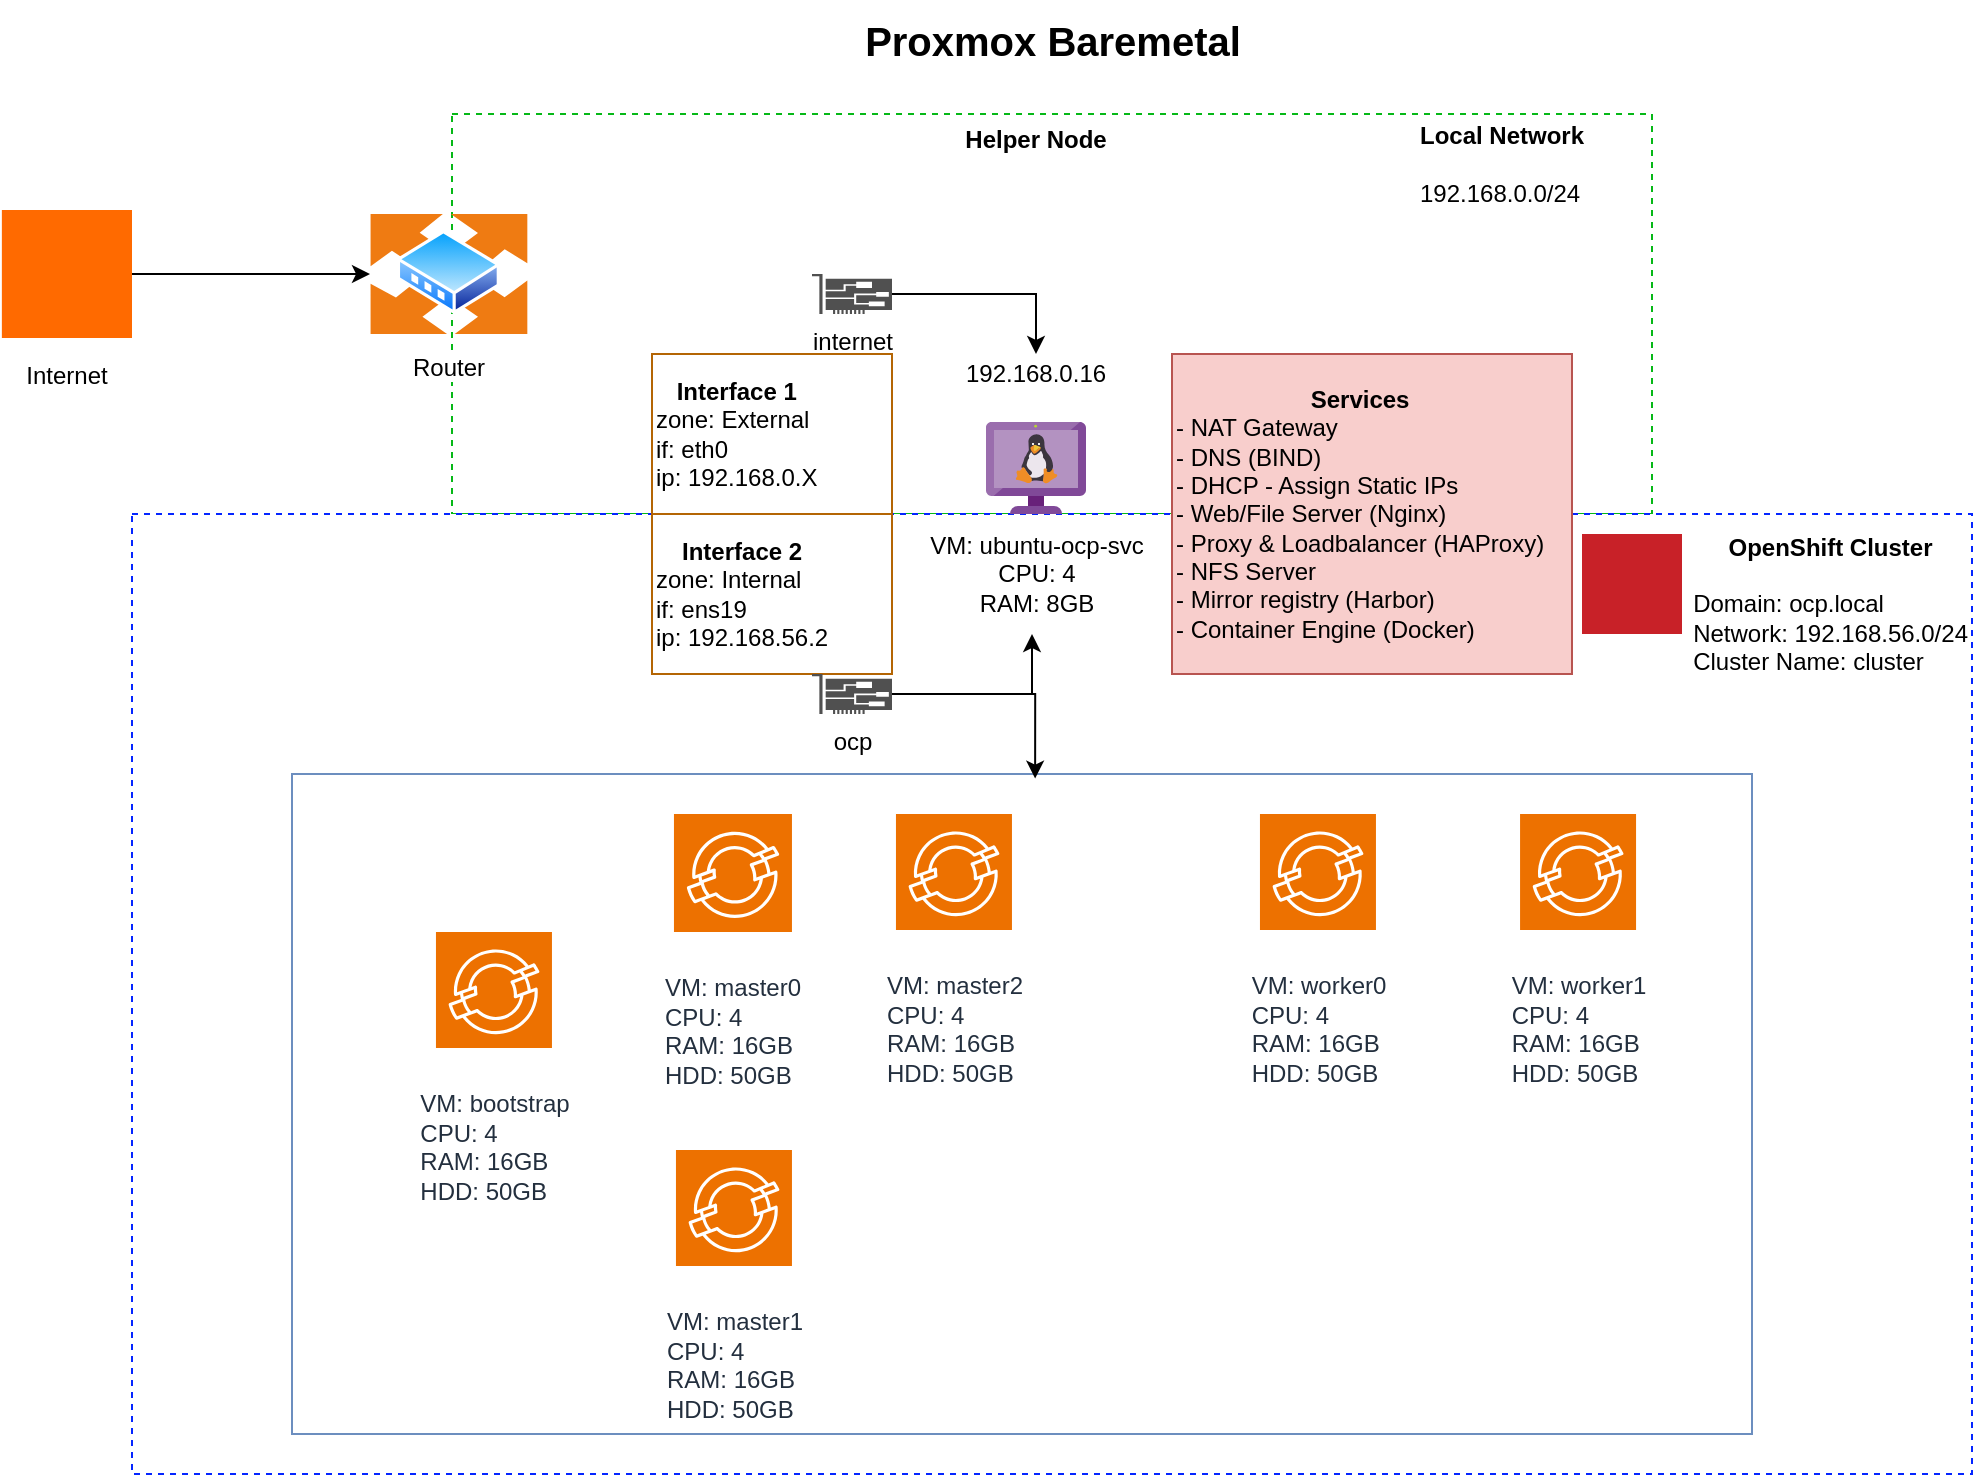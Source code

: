 <mxfile version="28.2.0">
  <diagram id="9HnStjpjAljDDnkqj9He" name="Page-1">
    <mxGraphModel dx="946" dy="620" grid="1" gridSize="10" guides="1" tooltips="1" connect="1" arrows="1" fold="1" page="1" pageScale="1" pageWidth="1654" pageHeight="1169" math="0" shadow="0">
      <root>
        <mxCell id="0" />
        <mxCell id="1" parent="0" />
        <mxCell id="27pfvI13phsAGXSqU3TV-26" value="" style="rounded=0;whiteSpace=wrap;html=1;dashed=1;strokeColor=#06B817;" parent="1" vertex="1">
          <mxGeometry x="560" y="320" width="600" height="200" as="geometry" />
        </mxCell>
        <mxCell id="27pfvI13phsAGXSqU3TV-3" value="" style="rounded=0;whiteSpace=wrap;html=1;dashed=1;strokeWidth=1;strokeColor=#0526FF;" parent="1" vertex="1">
          <mxGeometry x="400" y="520" width="920" height="480" as="geometry" />
        </mxCell>
        <mxCell id="27pfvI13phsAGXSqU3TV-35" value="&lt;div style=&quot;text-align: center;&quot;&gt;&lt;span&gt;&lt;b&gt;OpenShift Cluster&lt;/b&gt;&lt;/span&gt;&lt;/div&gt;&lt;br&gt;&lt;div style=&quot;text-align: left&quot;&gt;&lt;span&gt;Domain: ocp.local&lt;/span&gt;&lt;/div&gt;&lt;div style=&quot;text-align: left&quot;&gt;&lt;span&gt;Network: 192.168.56.0/24&lt;/span&gt;&lt;/div&gt;&lt;div style=&quot;text-align: left&quot;&gt;&lt;span&gt;Cluster Name: cluster&lt;/span&gt;&lt;/div&gt;" style="text;html=1;strokeColor=none;fillColor=none;align=right;verticalAlign=middle;whiteSpace=wrap;rounded=0;dashed=1;" parent="1" vertex="1">
          <mxGeometry x="1175" y="530" width="145" height="70" as="geometry" />
        </mxCell>
        <mxCell id="27pfvI13phsAGXSqU3TV-36" value="&lt;b&gt;Local Network&lt;br&gt;&lt;/b&gt;&lt;br&gt;192.168.0.0/24" style="text;html=1;strokeColor=none;fillColor=none;align=left;verticalAlign=middle;whiteSpace=wrap;rounded=0;dashed=1;" parent="1" vertex="1">
          <mxGeometry x="1042.05" y="320" width="117.95" height="50" as="geometry" />
        </mxCell>
        <mxCell id="0kvXB5DdNPEwONpDuKU6-2" value="192.168.0.16" style="text;html=1;strokeColor=none;fillColor=none;align=center;verticalAlign=middle;whiteSpace=wrap;rounded=0;" parent="1" vertex="1">
          <mxGeometry x="818" y="440" width="68" height="20" as="geometry" />
        </mxCell>
        <mxCell id="rY0gHqQqjR1VmvCYfHX7-1" value="&lt;div&gt;&lt;br&gt;&lt;/div&gt;&lt;div style=&quot;text-align: left;&quot;&gt;VM: worker0&lt;/div&gt;&lt;div style=&quot;text-align: left;&quot;&gt;CPU: 4&lt;/div&gt;&lt;div style=&quot;text-align: left;&quot;&gt;RAM: 16GB&lt;/div&gt;&lt;div style=&quot;text-align: left;&quot;&gt;HDD: 50GB&lt;/div&gt;" style="sketch=0;points=[[0,0,0],[0.25,0,0],[0.5,0,0],[0.75,0,0],[1,0,0],[0,1,0],[0.25,1,0],[0.5,1,0],[0.75,1,0],[1,1,0],[0,0.25,0],[0,0.5,0],[0,0.75,0],[1,0.25,0],[1,0.5,0],[1,0.75,0]];outlineConnect=0;fontColor=#232F3E;fillColor=#ED7100;strokeColor=#ffffff;dashed=0;verticalLabelPosition=bottom;verticalAlign=top;align=center;html=1;fontSize=12;fontStyle=0;aspect=fixed;shape=mxgraph.aws4.resourceIcon;resIcon=mxgraph.aws4.red_hat_openshift;" parent="1" vertex="1">
          <mxGeometry x="963.98" y="670" width="58" height="58" as="geometry" />
        </mxCell>
        <mxCell id="rY0gHqQqjR1VmvCYfHX7-2" value="" style="fillColor=#C82128;aspect=fixed;sketch=0;pointerEvents=1;shadow=0;dashed=0;html=1;strokeColor=none;labelPosition=center;verticalLabelPosition=bottom;outlineConnect=0;verticalAlign=top;align=center;shape=mxgraph.openstack.nova_server;" parent="1" vertex="1">
          <mxGeometry x="1125" y="530" width="50" height="50" as="geometry" />
        </mxCell>
        <mxCell id="rY0gHqQqjR1VmvCYfHX7-6" value="&lt;div&gt;&lt;br&gt;&lt;/div&gt;&lt;div style=&quot;text-align: left;&quot;&gt;VM: bootstrap&lt;/div&gt;&lt;div style=&quot;text-align: left;&quot;&gt;CPU: 4&lt;/div&gt;&lt;div style=&quot;text-align: left;&quot;&gt;RAM: 16GB&lt;/div&gt;&lt;div style=&quot;text-align: left;&quot;&gt;HDD: 50GB&lt;/div&gt;" style="sketch=0;points=[[0,0,0],[0.25,0,0],[0.5,0,0],[0.75,0,0],[1,0,0],[0,1,0],[0.25,1,0],[0.5,1,0],[0.75,1,0],[1,1,0],[0,0.25,0],[0,0.5,0],[0,0.75,0],[1,0.25,0],[1,0.5,0],[1,0.75,0]];outlineConnect=0;fontColor=#232F3E;fillColor=#ED7100;strokeColor=#ffffff;dashed=0;verticalLabelPosition=bottom;verticalAlign=top;align=center;html=1;fontSize=12;fontStyle=0;aspect=fixed;shape=mxgraph.aws4.resourceIcon;resIcon=mxgraph.aws4.red_hat_openshift;" parent="1" vertex="1">
          <mxGeometry x="551.98" y="729" width="58" height="58" as="geometry" />
        </mxCell>
        <mxCell id="rY0gHqQqjR1VmvCYfHX7-8" value="&lt;div&gt;&lt;br&gt;&lt;/div&gt;&lt;div style=&quot;text-align: left;&quot;&gt;VM: master2&lt;/div&gt;&lt;div style=&quot;text-align: left;&quot;&gt;CPU: 4&lt;/div&gt;&lt;div style=&quot;text-align: left;&quot;&gt;RAM: 16GB&lt;/div&gt;&lt;div style=&quot;text-align: left;&quot;&gt;HDD: 50GB&lt;/div&gt;" style="sketch=0;points=[[0,0,0],[0.25,0,0],[0.5,0,0],[0.75,0,0],[1,0,0],[0,1,0],[0.25,1,0],[0.5,1,0],[0.75,1,0],[1,1,0],[0,0.25,0],[0,0.5,0],[0,0.75,0],[1,0.25,0],[1,0.5,0],[1,0.75,0]];outlineConnect=0;fontColor=#232F3E;fillColor=#ED7100;strokeColor=#ffffff;dashed=0;verticalLabelPosition=bottom;verticalAlign=top;align=center;html=1;fontSize=12;fontStyle=0;aspect=fixed;shape=mxgraph.aws4.resourceIcon;resIcon=mxgraph.aws4.red_hat_openshift;" parent="1" vertex="1">
          <mxGeometry x="781.98" y="670" width="58" height="58" as="geometry" />
        </mxCell>
        <mxCell id="rY0gHqQqjR1VmvCYfHX7-9" value="&lt;div&gt;&lt;br&gt;&lt;/div&gt;&lt;div style=&quot;text-align: left;&quot;&gt;VM: master1&lt;/div&gt;&lt;div style=&quot;text-align: left;&quot;&gt;CPU: 4&lt;/div&gt;&lt;div style=&quot;text-align: left;&quot;&gt;RAM: 16GB&lt;/div&gt;&lt;div style=&quot;text-align: left;&quot;&gt;HDD: 50GB&lt;/div&gt;" style="sketch=0;points=[[0,0,0],[0.25,0,0],[0.5,0,0],[0.75,0,0],[1,0,0],[0,1,0],[0.25,1,0],[0.5,1,0],[0.75,1,0],[1,1,0],[0,0.25,0],[0,0.5,0],[0,0.75,0],[1,0.25,0],[1,0.5,0],[1,0.75,0]];outlineConnect=0;fontColor=#232F3E;fillColor=#ED7100;strokeColor=#ffffff;dashed=0;verticalLabelPosition=bottom;verticalAlign=top;align=center;html=1;fontSize=12;fontStyle=0;aspect=fixed;shape=mxgraph.aws4.resourceIcon;resIcon=mxgraph.aws4.red_hat_openshift;" parent="1" vertex="1">
          <mxGeometry x="671.98" y="838" width="58" height="58" as="geometry" />
        </mxCell>
        <mxCell id="rY0gHqQqjR1VmvCYfHX7-10" value="&lt;div&gt;&lt;br&gt;&lt;/div&gt;&lt;div style=&quot;text-align: left;&quot;&gt;VM: worker&lt;span style=&quot;background-color: transparent; color: light-dark(rgb(35, 47, 62), rgb(189, 199, 212));&quot;&gt;1&lt;/span&gt;&lt;/div&gt;&lt;div style=&quot;text-align: left;&quot;&gt;CPU: 4&lt;/div&gt;&lt;div style=&quot;text-align: left;&quot;&gt;RAM: 16GB&lt;/div&gt;&lt;div style=&quot;text-align: left;&quot;&gt;HDD: 50GB&lt;/div&gt;" style="sketch=0;points=[[0,0,0],[0.25,0,0],[0.5,0,0],[0.75,0,0],[1,0,0],[0,1,0],[0.25,1,0],[0.5,1,0],[0.75,1,0],[1,1,0],[0,0.25,0],[0,0.5,0],[0,0.75,0],[1,0.25,0],[1,0.5,0],[1,0.75,0]];outlineConnect=0;fontColor=#232F3E;fillColor=#ED7100;strokeColor=#ffffff;dashed=0;verticalLabelPosition=bottom;verticalAlign=top;align=center;html=1;fontSize=12;fontStyle=0;aspect=fixed;shape=mxgraph.aws4.resourceIcon;resIcon=mxgraph.aws4.red_hat_openshift;" parent="1" vertex="1">
          <mxGeometry x="1094.03" y="670" width="58" height="58" as="geometry" />
        </mxCell>
        <mxCell id="rY0gHqQqjR1VmvCYfHX7-11" value="&lt;div&gt;&lt;br&gt;&lt;/div&gt;&lt;div style=&quot;text-align: left;&quot;&gt;VM: master0&lt;/div&gt;&lt;div style=&quot;text-align: left;&quot;&gt;CPU: 4&lt;/div&gt;&lt;div style=&quot;text-align: left;&quot;&gt;RAM: 16GB&lt;/div&gt;&lt;div style=&quot;text-align: left;&quot;&gt;HDD: 50GB&lt;/div&gt;" style="sketch=0;points=[[0,0,0],[0.25,0,0],[0.5,0,0],[0.75,0,0],[1,0,0],[0,1,0],[0.25,1,0],[0.5,1,0],[0.75,1,0],[1,1,0],[0,0.25,0],[0,0.5,0],[0,0.75,0],[1,0.25,0],[1,0.5,0],[1,0.75,0]];outlineConnect=0;fontColor=#232F3E;fillColor=#ED7100;strokeColor=#ffffff;dashed=0;verticalLabelPosition=bottom;verticalAlign=top;align=center;html=1;fontSize=12;fontStyle=0;aspect=fixed;shape=mxgraph.aws4.resourceIcon;resIcon=mxgraph.aws4.red_hat_openshift;" parent="1" vertex="1">
          <mxGeometry x="670.98" y="670" width="59" height="59" as="geometry" />
        </mxCell>
        <mxCell id="nJnqooiq6-FVW7L4uHwT-7" value="&lt;div style=&quot;text-align: center;&quot;&gt;&lt;b style=&quot;background-color: light-dark(#ffffff, var(--ge-dark-color, #121212));&quot;&gt;Interface 1&lt;/b&gt;&lt;/div&gt;&lt;span style=&quot;background-color: light-dark(#ffffff, var(--ge-dark-color, #121212));&quot;&gt;zone: External&lt;br&gt;if: eth0&lt;br&gt;ip: 192.168.0.X&lt;/span&gt;" style="text;html=1;strokeColor=#b46504;fillColor=default;align=left;verticalAlign=middle;whiteSpace=wrap;rounded=0;fontColor=default;" parent="1" vertex="1">
          <mxGeometry x="660.0" y="440" width="120" height="80" as="geometry" />
        </mxCell>
        <mxCell id="nJnqooiq6-FVW7L4uHwT-13" value="&lt;b&gt;Helper Node&lt;/b&gt;" style="text;html=1;strokeColor=none;fillColor=none;align=center;verticalAlign=middle;whiteSpace=wrap;rounded=0;" parent="1" vertex="1">
          <mxGeometry x="807.817" y="320" width="88.372" height="26" as="geometry" />
        </mxCell>
        <mxCell id="rY0gHqQqjR1VmvCYfHX7-18" value="Router" style="image;aspect=fixed;perimeter=ellipsePerimeter;html=1;align=center;shadow=0;dashed=0;spacingTop=3;image=img/lib/active_directory/router.svg;" parent="1" vertex="1">
          <mxGeometry x="519" y="370" width="78.95" height="60" as="geometry" />
        </mxCell>
        <mxCell id="rY0gHqQqjR1VmvCYfHX7-24" value="" style="rounded=0;orthogonalLoop=1;jettySize=auto;html=1;" parent="1" source="rY0gHqQqjR1VmvCYfHX7-20" target="rY0gHqQqjR1VmvCYfHX7-18" edge="1">
          <mxGeometry relative="1" as="geometry" />
        </mxCell>
        <mxCell id="rY0gHqQqjR1VmvCYfHX7-20" value="&lt;div&gt;&lt;br&gt;&lt;/div&gt;&lt;div&gt;&lt;br&gt;&lt;/div&gt;&lt;div&gt;&lt;br&gt;&lt;/div&gt;&lt;div&gt;&lt;br&gt;&lt;/div&gt;&lt;div&gt;&lt;br&gt;&lt;/div&gt;&lt;div&gt;&lt;br&gt;&lt;/div&gt;&lt;div&gt;&lt;br&gt;&lt;/div&gt;&lt;div&gt;Internet&lt;/div&gt;" style="points=[];aspect=fixed;html=1;align=center;shadow=0;dashed=0;fillColor=#FF6A00;strokeColor=none;shape=mxgraph.alibaba_cloud.uis_ultimate_internet_service;" parent="1" vertex="1">
          <mxGeometry x="334.93" y="368" width="65.07" height="64" as="geometry" />
        </mxCell>
        <mxCell id="27pfvI13phsAGXSqU3TV-24" value="&lt;div style=&quot;text-align: center;&quot;&gt;&lt;b&gt;Services&lt;/b&gt;&lt;/div&gt;&lt;div style=&quot;&quot;&gt;&lt;span style=&quot;background-color: transparent; color: light-dark(rgb(0, 0, 0), rgb(255, 255, 255));&quot;&gt;- NAT Gateway&lt;/span&gt;&lt;/div&gt;- DNS (BIND)&lt;br&gt;&lt;div&gt;&lt;span&gt;- DHCP - Assign Static IPs&lt;/span&gt;&lt;/div&gt;&lt;div&gt;- Web/File Server (Nginx)&lt;span&gt;&lt;br&gt;&lt;/span&gt;&lt;/div&gt;&lt;div&gt;- Proxy &amp;amp; Loadbalancer (HAProxy)&lt;br&gt;&lt;/div&gt;&lt;div&gt;- NFS Server&lt;/div&gt;&lt;div&gt;- Mirror registry (Harbor)&lt;/div&gt;&lt;div&gt;- Container Engine (Docker)&lt;/div&gt;" style="text;html=1;strokeColor=#b85450;align=left;verticalAlign=middle;whiteSpace=wrap;rounded=0;fillColor=#f8cecc;gradientColor=none;" parent="1" vertex="1">
          <mxGeometry x="920" y="440" width="200" height="160" as="geometry" />
        </mxCell>
        <mxCell id="rY0gHqQqjR1VmvCYfHX7-25" value="&lt;div style=&quot;&quot;&gt;&lt;div style=&quot;text-align: center;&quot;&gt;&lt;b&gt;Interface 2&lt;/b&gt;&lt;/div&gt;&lt;div style=&quot;text-align: left;&quot;&gt;zone: Internal&lt;/div&gt;&lt;div style=&quot;text-align: left;&quot;&gt;if: ens19&lt;/div&gt;&lt;div style=&quot;text-align: left;&quot;&gt;ip: 192.168.56.2&lt;/div&gt;&lt;/div&gt;" style="text;html=1;strokeColor=#b46504;fillColor=none;align=left;verticalAlign=middle;whiteSpace=wrap;rounded=0;" parent="1" vertex="1">
          <mxGeometry x="660" y="520" width="120" height="80" as="geometry" />
        </mxCell>
        <mxCell id="rY0gHqQqjR1VmvCYfHX7-28" value="&lt;b&gt;Proxmox Baremetal&lt;/b&gt;" style="text;html=1;align=center;verticalAlign=middle;resizable=0;points=[];autosize=1;strokeColor=none;fillColor=none;fontSize=20;" parent="1" vertex="1">
          <mxGeometry x="755" y="263" width="210" height="40" as="geometry" />
        </mxCell>
        <mxCell id="rY0gHqQqjR1VmvCYfHX7-35" value="" style="edgeStyle=orthogonalEdgeStyle;rounded=0;orthogonalLoop=1;jettySize=auto;html=1;" parent="1" source="rY0gHqQqjR1VmvCYfHX7-29" target="0kvXB5DdNPEwONpDuKU6-2" edge="1">
          <mxGeometry relative="1" as="geometry" />
        </mxCell>
        <mxCell id="rY0gHqQqjR1VmvCYfHX7-29" value="internet" style="sketch=0;pointerEvents=1;shadow=0;dashed=0;html=1;strokeColor=none;fillColor=#505050;labelPosition=center;verticalLabelPosition=bottom;verticalAlign=top;outlineConnect=0;align=center;shape=mxgraph.office.devices.nic;" parent="1" vertex="1">
          <mxGeometry x="740" y="400" width="40" height="20" as="geometry" />
        </mxCell>
        <mxCell id="rY0gHqQqjR1VmvCYfHX7-43" style="edgeStyle=orthogonalEdgeStyle;rounded=0;orthogonalLoop=1;jettySize=auto;html=1;" parent="1" source="rY0gHqQqjR1VmvCYfHX7-30" target="rY0gHqQqjR1VmvCYfHX7-41" edge="1">
          <mxGeometry relative="1" as="geometry">
            <Array as="points">
              <mxPoint x="850" y="610" />
            </Array>
          </mxGeometry>
        </mxCell>
        <mxCell id="rY0gHqQqjR1VmvCYfHX7-30" value="&lt;div&gt;ocp&lt;/div&gt;" style="sketch=0;pointerEvents=1;shadow=0;dashed=0;html=1;strokeColor=none;fillColor=#505050;labelPosition=center;verticalLabelPosition=bottom;verticalAlign=top;outlineConnect=0;align=center;shape=mxgraph.office.devices.nic;" parent="1" vertex="1">
          <mxGeometry x="740" y="600" width="40" height="20" as="geometry" />
        </mxCell>
        <mxCell id="rY0gHqQqjR1VmvCYfHX7-3" value="&lt;div&gt;&lt;br&gt;&lt;/div&gt;" style="image;sketch=0;aspect=fixed;html=1;points=[];align=center;fontSize=12;image=img/lib/mscae/VM_Linux_Non_Azure.svg;" parent="1" vertex="1">
          <mxGeometry x="827" y="474" width="50" height="46" as="geometry" />
        </mxCell>
        <mxCell id="rY0gHqQqjR1VmvCYfHX7-41" value="VM: ubuntu-ocp-svc&lt;div&gt;CPU: 4&lt;/div&gt;&lt;div&gt;RAM: 8GB&lt;/div&gt;" style="text;html=1;align=center;verticalAlign=middle;resizable=0;points=[];autosize=1;strokeColor=none;fillColor=none;" parent="1" vertex="1">
          <mxGeometry x="787" y="520" width="130" height="60" as="geometry" />
        </mxCell>
        <mxCell id="rY0gHqQqjR1VmvCYfHX7-44" value="" style="whiteSpace=wrap;html=1;fillColor=none;strokeColor=#6c8ebf;" parent="1" vertex="1">
          <mxGeometry x="480" y="650" width="730" height="330" as="geometry" />
        </mxCell>
        <mxCell id="rY0gHqQqjR1VmvCYfHX7-48" style="edgeStyle=orthogonalEdgeStyle;rounded=0;orthogonalLoop=1;jettySize=auto;html=1;entryX=0.509;entryY=0.007;entryDx=0;entryDy=0;entryPerimeter=0;" parent="1" source="rY0gHqQqjR1VmvCYfHX7-30" target="rY0gHqQqjR1VmvCYfHX7-44" edge="1">
          <mxGeometry relative="1" as="geometry">
            <Array as="points">
              <mxPoint x="852" y="610" />
            </Array>
          </mxGeometry>
        </mxCell>
      </root>
    </mxGraphModel>
  </diagram>
</mxfile>
